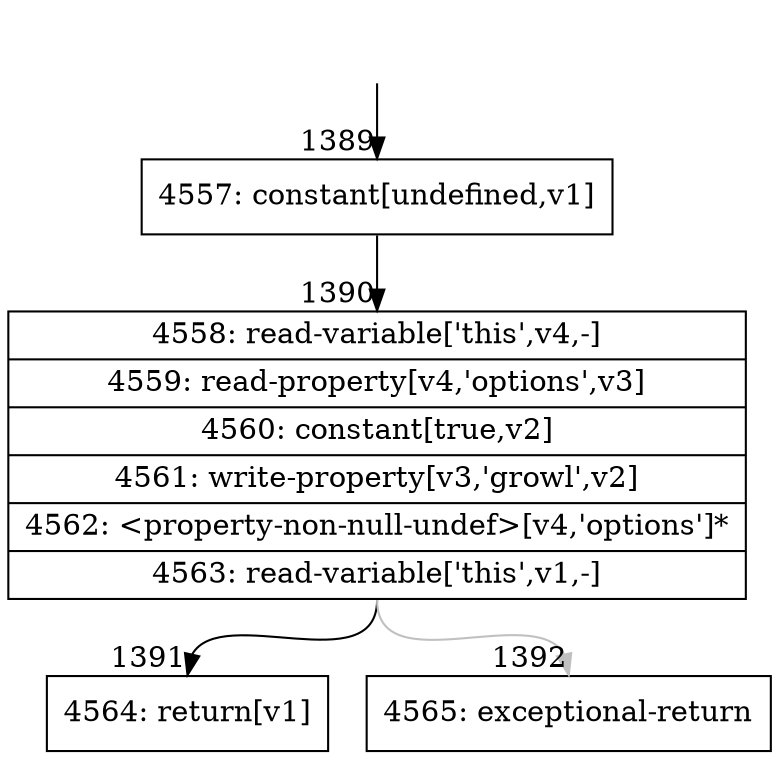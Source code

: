 digraph {
rankdir="TD"
BB_entry131[shape=none,label=""];
BB_entry131 -> BB1389 [tailport=s, headport=n, headlabel="    1389"]
BB1389 [shape=record label="{4557: constant[undefined,v1]}" ] 
BB1389 -> BB1390 [tailport=s, headport=n, headlabel="      1390"]
BB1390 [shape=record label="{4558: read-variable['this',v4,-]|4559: read-property[v4,'options',v3]|4560: constant[true,v2]|4561: write-property[v3,'growl',v2]|4562: \<property-non-null-undef\>[v4,'options']*|4563: read-variable['this',v1,-]}" ] 
BB1390 -> BB1391 [tailport=s, headport=n, headlabel="      1391"]
BB1390 -> BB1392 [tailport=s, headport=n, color=gray, headlabel="      1392"]
BB1391 [shape=record label="{4564: return[v1]}" ] 
BB1392 [shape=record label="{4565: exceptional-return}" ] 
//#$~ 1699
}
